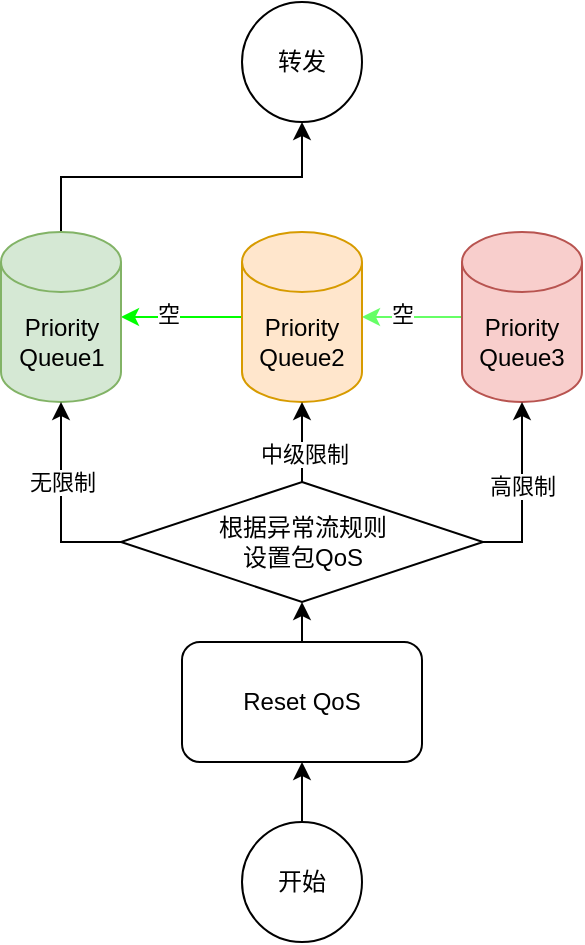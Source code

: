 <mxfile version="21.6.9" type="github">
  <diagram name="第 1 页" id="f-w1hROpVEtGUasfpLYD">
    <mxGraphModel dx="1379" dy="751" grid="1" gridSize="10" guides="1" tooltips="1" connect="1" arrows="1" fold="1" page="1" pageScale="1" pageWidth="827" pageHeight="1169" math="0" shadow="0">
      <root>
        <mxCell id="0" />
        <mxCell id="1" parent="0" />
        <mxCell id="bqMFLUTR9exeXONZDB0y-15" style="edgeStyle=orthogonalEdgeStyle;rounded=0;orthogonalLoop=1;jettySize=auto;html=1;exitX=1;exitY=0.5;exitDx=0;exitDy=0;exitPerimeter=0;entryX=0;entryY=0.5;entryDx=0;entryDy=0;entryPerimeter=0;strokeColor=#00FF00;startArrow=classic;startFill=1;endArrow=none;endFill=0;" edge="1" parent="1" source="bqMFLUTR9exeXONZDB0y-1" target="bqMFLUTR9exeXONZDB0y-2">
          <mxGeometry relative="1" as="geometry" />
        </mxCell>
        <mxCell id="bqMFLUTR9exeXONZDB0y-16" value="空" style="edgeLabel;html=1;align=center;verticalAlign=middle;resizable=0;points=[];" vertex="1" connectable="0" parent="bqMFLUTR9exeXONZDB0y-15">
          <mxGeometry x="-0.223" y="3" relative="1" as="geometry">
            <mxPoint y="1" as="offset" />
          </mxGeometry>
        </mxCell>
        <mxCell id="bqMFLUTR9exeXONZDB0y-20" style="edgeStyle=orthogonalEdgeStyle;rounded=0;orthogonalLoop=1;jettySize=auto;html=1;exitX=0.5;exitY=0;exitDx=0;exitDy=0;exitPerimeter=0;entryX=0.5;entryY=1;entryDx=0;entryDy=0;" edge="1" parent="1" source="bqMFLUTR9exeXONZDB0y-1" target="bqMFLUTR9exeXONZDB0y-19">
          <mxGeometry relative="1" as="geometry" />
        </mxCell>
        <mxCell id="bqMFLUTR9exeXONZDB0y-1" value="Priority&lt;br&gt;Queue1" style="shape=cylinder3;whiteSpace=wrap;html=1;boundedLbl=1;backgroundOutline=1;size=15;fillColor=#d5e8d4;strokeColor=#82b366;" vertex="1" parent="1">
          <mxGeometry x="168.5" y="505" width="60" height="85" as="geometry" />
        </mxCell>
        <mxCell id="bqMFLUTR9exeXONZDB0y-17" style="edgeStyle=orthogonalEdgeStyle;rounded=0;orthogonalLoop=1;jettySize=auto;html=1;exitX=1;exitY=0.5;exitDx=0;exitDy=0;exitPerimeter=0;entryX=0;entryY=0.5;entryDx=0;entryDy=0;entryPerimeter=0;strokeColor=#66FF66;endArrow=none;endFill=0;startArrow=classic;startFill=1;" edge="1" parent="1" source="bqMFLUTR9exeXONZDB0y-2" target="bqMFLUTR9exeXONZDB0y-3">
          <mxGeometry relative="1" as="geometry" />
        </mxCell>
        <mxCell id="bqMFLUTR9exeXONZDB0y-18" value="空" style="edgeLabel;html=1;align=center;verticalAlign=middle;resizable=0;points=[];" vertex="1" connectable="0" parent="bqMFLUTR9exeXONZDB0y-17">
          <mxGeometry x="-0.2" y="3" relative="1" as="geometry">
            <mxPoint y="1" as="offset" />
          </mxGeometry>
        </mxCell>
        <mxCell id="bqMFLUTR9exeXONZDB0y-2" value="Priority&lt;br&gt;Queue2" style="shape=cylinder3;whiteSpace=wrap;html=1;boundedLbl=1;backgroundOutline=1;size=15;fillColor=#ffe6cc;strokeColor=#d79b00;" vertex="1" parent="1">
          <mxGeometry x="289" y="505" width="60" height="85" as="geometry" />
        </mxCell>
        <mxCell id="bqMFLUTR9exeXONZDB0y-3" value="Priority&lt;br&gt;Queue3" style="shape=cylinder3;whiteSpace=wrap;html=1;boundedLbl=1;backgroundOutline=1;size=15;fillColor=#f8cecc;strokeColor=#b85450;" vertex="1" parent="1">
          <mxGeometry x="399" y="505" width="60" height="85" as="geometry" />
        </mxCell>
        <mxCell id="bqMFLUTR9exeXONZDB0y-8" style="edgeStyle=orthogonalEdgeStyle;rounded=0;orthogonalLoop=1;jettySize=auto;html=1;exitX=0.5;exitY=0;exitDx=0;exitDy=0;entryX=0.5;entryY=1;entryDx=0;entryDy=0;" edge="1" parent="1" source="bqMFLUTR9exeXONZDB0y-4" target="bqMFLUTR9exeXONZDB0y-7">
          <mxGeometry relative="1" as="geometry" />
        </mxCell>
        <mxCell id="bqMFLUTR9exeXONZDB0y-4" value="Reset QoS" style="rounded=1;whiteSpace=wrap;html=1;" vertex="1" parent="1">
          <mxGeometry x="259" y="710" width="120" height="60" as="geometry" />
        </mxCell>
        <mxCell id="bqMFLUTR9exeXONZDB0y-6" style="edgeStyle=orthogonalEdgeStyle;rounded=0;orthogonalLoop=1;jettySize=auto;html=1;exitX=0.5;exitY=0;exitDx=0;exitDy=0;entryX=0.5;entryY=1;entryDx=0;entryDy=0;" edge="1" parent="1" source="bqMFLUTR9exeXONZDB0y-5" target="bqMFLUTR9exeXONZDB0y-4">
          <mxGeometry relative="1" as="geometry" />
        </mxCell>
        <mxCell id="bqMFLUTR9exeXONZDB0y-5" value="开始" style="ellipse;whiteSpace=wrap;html=1;aspect=fixed;" vertex="1" parent="1">
          <mxGeometry x="289" y="800" width="60" height="60" as="geometry" />
        </mxCell>
        <mxCell id="bqMFLUTR9exeXONZDB0y-9" style="edgeStyle=orthogonalEdgeStyle;rounded=0;orthogonalLoop=1;jettySize=auto;html=1;exitX=0;exitY=0.5;exitDx=0;exitDy=0;entryX=0.5;entryY=1;entryDx=0;entryDy=0;entryPerimeter=0;" edge="1" parent="1" source="bqMFLUTR9exeXONZDB0y-7" target="bqMFLUTR9exeXONZDB0y-1">
          <mxGeometry relative="1" as="geometry" />
        </mxCell>
        <mxCell id="bqMFLUTR9exeXONZDB0y-10" value="无限制" style="edgeLabel;html=1;align=center;verticalAlign=middle;resizable=0;points=[];" vertex="1" connectable="0" parent="bqMFLUTR9exeXONZDB0y-9">
          <mxGeometry x="0.2" y="1" relative="1" as="geometry">
            <mxPoint x="1" as="offset" />
          </mxGeometry>
        </mxCell>
        <mxCell id="bqMFLUTR9exeXONZDB0y-11" style="edgeStyle=orthogonalEdgeStyle;rounded=0;orthogonalLoop=1;jettySize=auto;html=1;exitX=0.5;exitY=0;exitDx=0;exitDy=0;entryX=0.5;entryY=1;entryDx=0;entryDy=0;entryPerimeter=0;" edge="1" parent="1" source="bqMFLUTR9exeXONZDB0y-7" target="bqMFLUTR9exeXONZDB0y-2">
          <mxGeometry relative="1" as="geometry" />
        </mxCell>
        <mxCell id="bqMFLUTR9exeXONZDB0y-12" value="中级限制" style="edgeLabel;html=1;align=center;verticalAlign=middle;resizable=0;points=[];" vertex="1" connectable="0" parent="bqMFLUTR9exeXONZDB0y-11">
          <mxGeometry x="-0.3" y="-1" relative="1" as="geometry">
            <mxPoint as="offset" />
          </mxGeometry>
        </mxCell>
        <mxCell id="bqMFLUTR9exeXONZDB0y-13" style="edgeStyle=orthogonalEdgeStyle;rounded=0;orthogonalLoop=1;jettySize=auto;html=1;exitX=1;exitY=0.5;exitDx=0;exitDy=0;entryX=0.5;entryY=1;entryDx=0;entryDy=0;entryPerimeter=0;" edge="1" parent="1" source="bqMFLUTR9exeXONZDB0y-7" target="bqMFLUTR9exeXONZDB0y-3">
          <mxGeometry relative="1" as="geometry">
            <Array as="points">
              <mxPoint x="429" y="660" />
            </Array>
          </mxGeometry>
        </mxCell>
        <mxCell id="bqMFLUTR9exeXONZDB0y-14" value="高限制" style="edgeLabel;html=1;align=center;verticalAlign=middle;resizable=0;points=[];" vertex="1" connectable="0" parent="bqMFLUTR9exeXONZDB0y-13">
          <mxGeometry x="0.084" relative="1" as="geometry">
            <mxPoint y="1" as="offset" />
          </mxGeometry>
        </mxCell>
        <mxCell id="bqMFLUTR9exeXONZDB0y-7" value="根据异常流规则&lt;br&gt;设置包QoS" style="rhombus;whiteSpace=wrap;html=1;" vertex="1" parent="1">
          <mxGeometry x="228.5" y="630" width="181" height="60" as="geometry" />
        </mxCell>
        <mxCell id="bqMFLUTR9exeXONZDB0y-19" value="转发" style="ellipse;whiteSpace=wrap;html=1;aspect=fixed;" vertex="1" parent="1">
          <mxGeometry x="289" y="390" width="60" height="60" as="geometry" />
        </mxCell>
      </root>
    </mxGraphModel>
  </diagram>
</mxfile>
